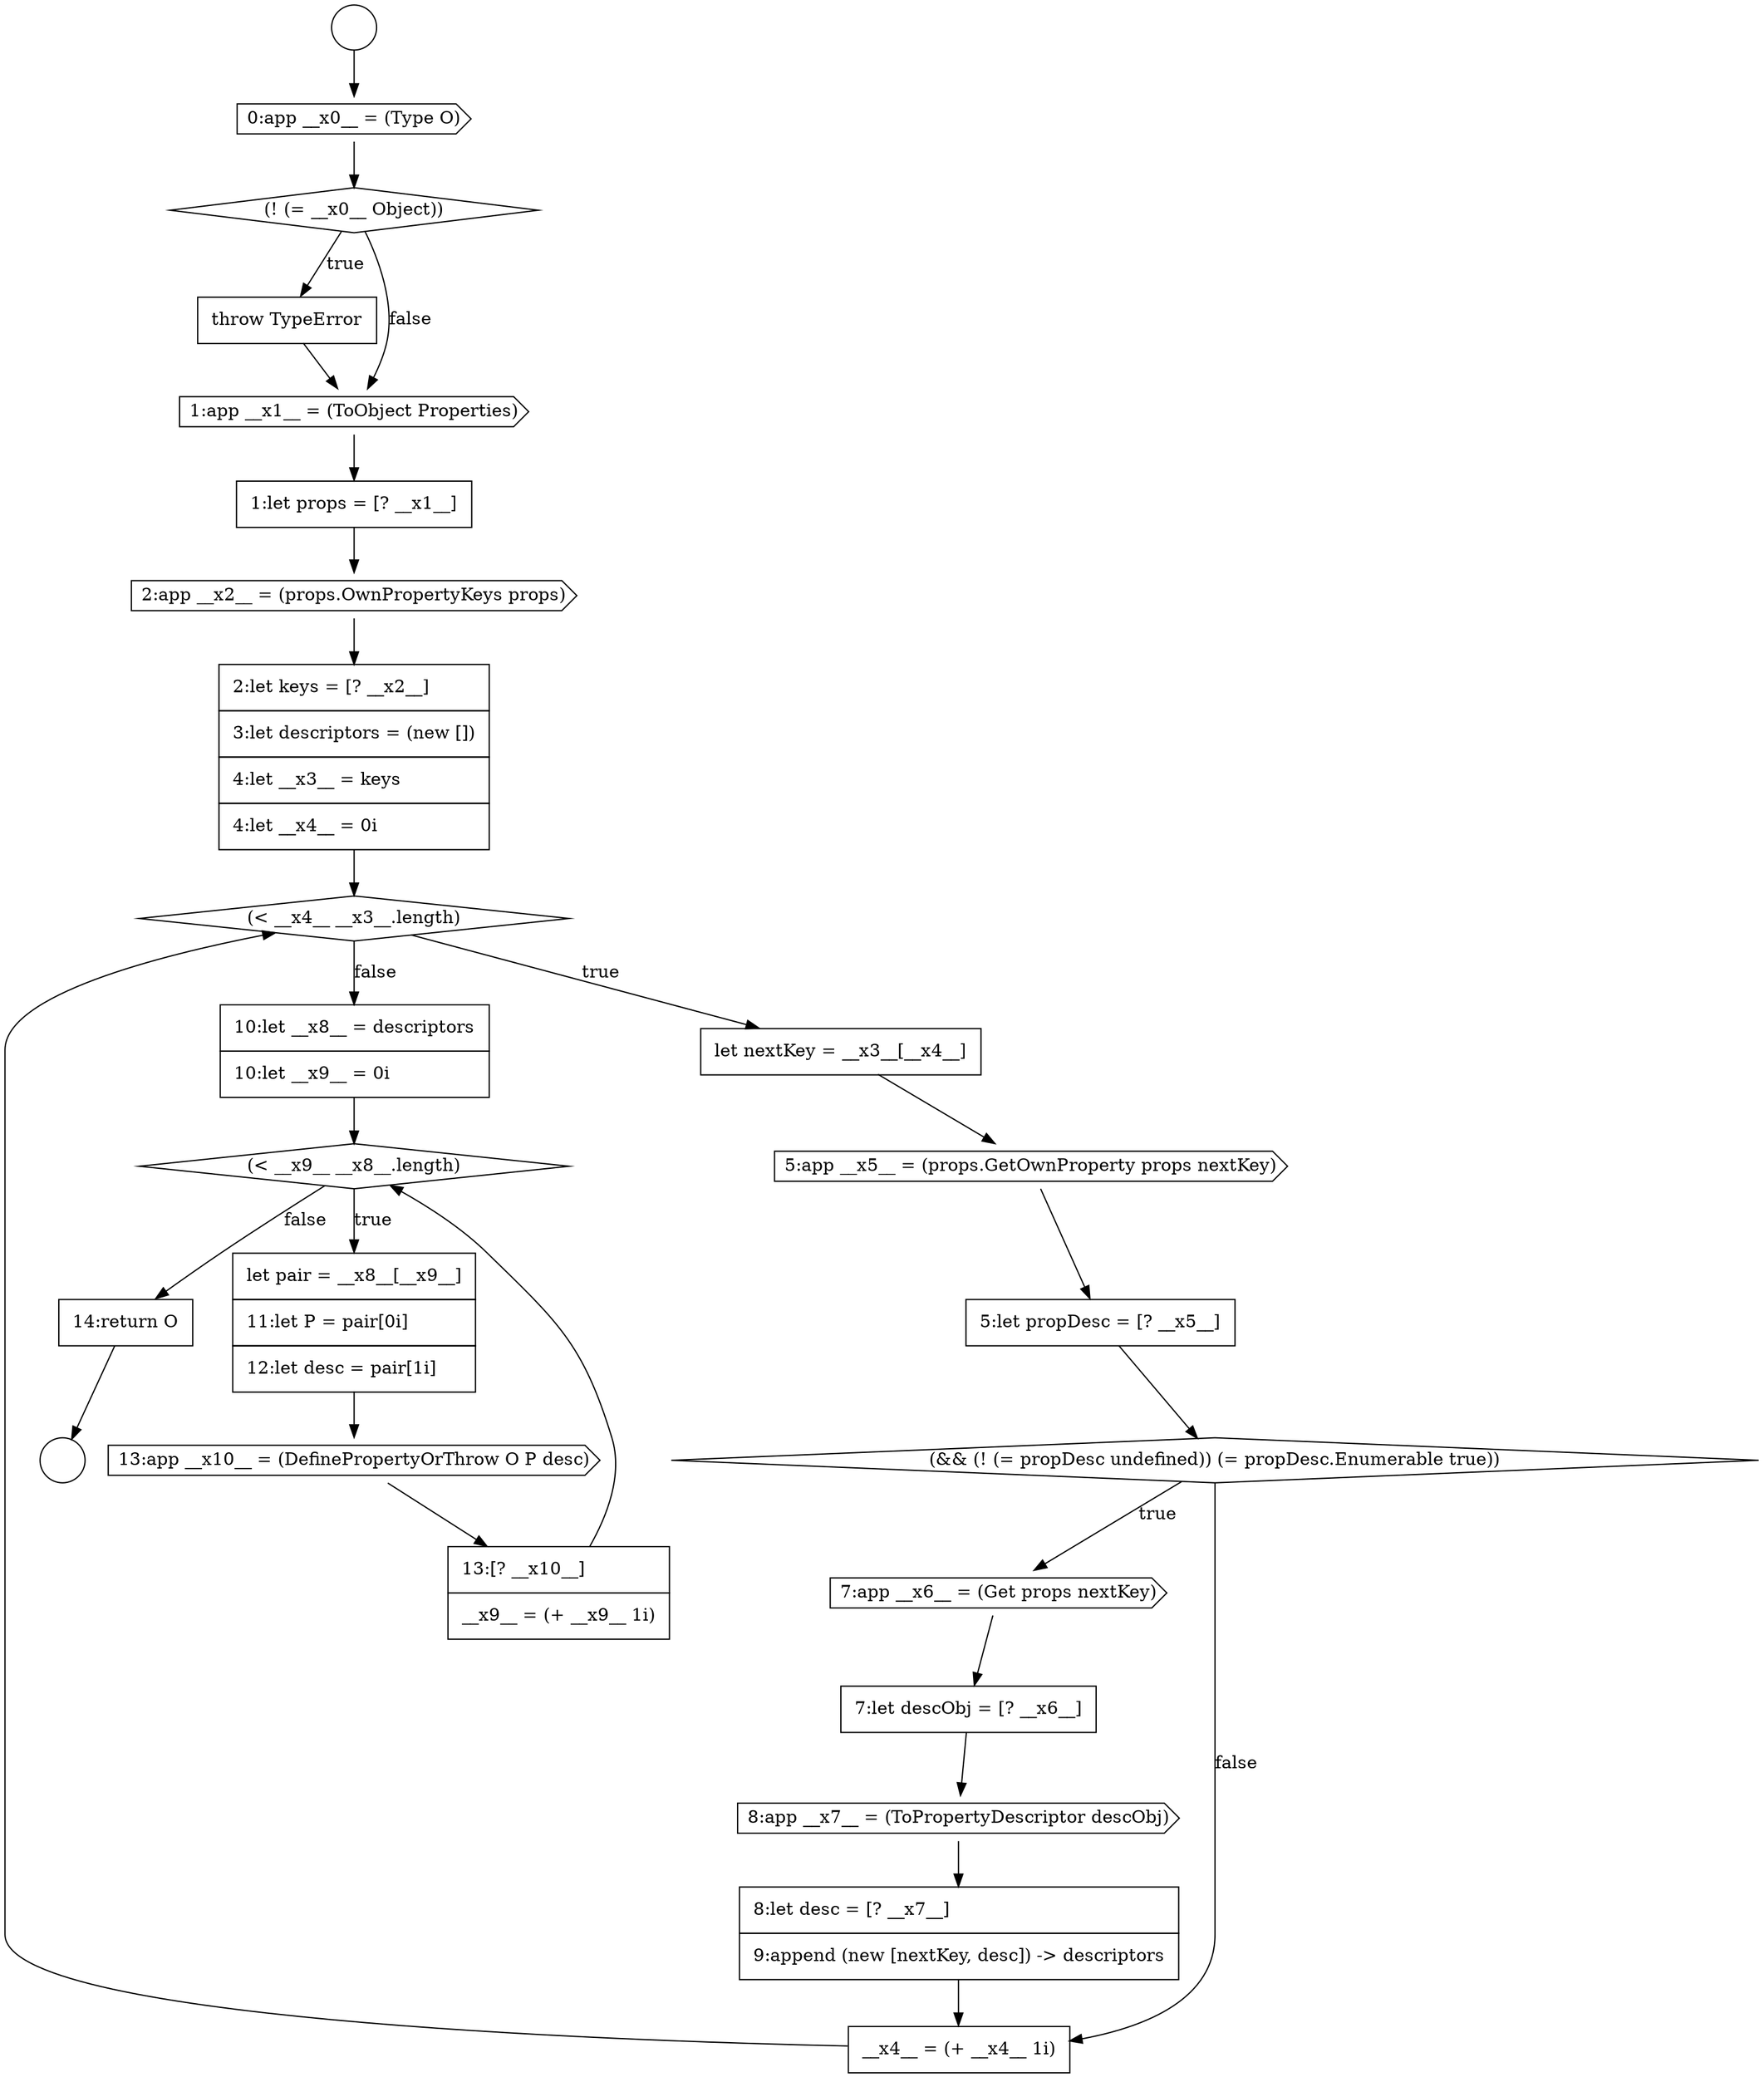 digraph {
  node12299 [shape=circle label=" " color="black" fillcolor="white" style=filled]
  node12303 [shape=none, margin=0, label=<<font color="black">
    <table border="0" cellborder="1" cellspacing="0" cellpadding="10">
      <tr><td align="left">throw TypeError</td></tr>
    </table>
  </font>> color="black" fillcolor="white" style=filled]
  node12319 [shape=diamond, label=<<font color="black">(&lt; __x9__ __x8__.length)</font>> color="black" fillcolor="white" style=filled]
  node12300 [shape=circle label=" " color="black" fillcolor="white" style=filled]
  node12314 [shape=none, margin=0, label=<<font color="black">
    <table border="0" cellborder="1" cellspacing="0" cellpadding="10">
      <tr><td align="left">7:let descObj = [? __x6__]</td></tr>
    </table>
  </font>> color="black" fillcolor="white" style=filled]
  node12310 [shape=cds, label=<<font color="black">5:app __x5__ = (props.GetOwnProperty props nextKey)</font>> color="black" fillcolor="white" style=filled]
  node12313 [shape=cds, label=<<font color="black">7:app __x6__ = (Get props nextKey)</font>> color="black" fillcolor="white" style=filled]
  node12302 [shape=diamond, label=<<font color="black">(! (= __x0__ Object))</font>> color="black" fillcolor="white" style=filled]
  node12323 [shape=none, margin=0, label=<<font color="black">
    <table border="0" cellborder="1" cellspacing="0" cellpadding="10">
      <tr><td align="left">14:return O</td></tr>
    </table>
  </font>> color="black" fillcolor="white" style=filled]
  node12316 [shape=none, margin=0, label=<<font color="black">
    <table border="0" cellborder="1" cellspacing="0" cellpadding="10">
      <tr><td align="left">8:let desc = [? __x7__]</td></tr>
      <tr><td align="left">9:append (new [nextKey, desc]) -&gt; descriptors</td></tr>
    </table>
  </font>> color="black" fillcolor="white" style=filled]
  node12311 [shape=none, margin=0, label=<<font color="black">
    <table border="0" cellborder="1" cellspacing="0" cellpadding="10">
      <tr><td align="left">5:let propDesc = [? __x5__]</td></tr>
    </table>
  </font>> color="black" fillcolor="white" style=filled]
  node12315 [shape=cds, label=<<font color="black">8:app __x7__ = (ToPropertyDescriptor descObj)</font>> color="black" fillcolor="white" style=filled]
  node12306 [shape=cds, label=<<font color="black">2:app __x2__ = (props.OwnPropertyKeys props)</font>> color="black" fillcolor="white" style=filled]
  node12321 [shape=cds, label=<<font color="black">13:app __x10__ = (DefinePropertyOrThrow O P desc)</font>> color="black" fillcolor="white" style=filled]
  node12304 [shape=cds, label=<<font color="black">1:app __x1__ = (ToObject Properties)</font>> color="black" fillcolor="white" style=filled]
  node12305 [shape=none, margin=0, label=<<font color="black">
    <table border="0" cellborder="1" cellspacing="0" cellpadding="10">
      <tr><td align="left">1:let props = [? __x1__]</td></tr>
    </table>
  </font>> color="black" fillcolor="white" style=filled]
  node12318 [shape=none, margin=0, label=<<font color="black">
    <table border="0" cellborder="1" cellspacing="0" cellpadding="10">
      <tr><td align="left">10:let __x8__ = descriptors</td></tr>
      <tr><td align="left">10:let __x9__ = 0i</td></tr>
    </table>
  </font>> color="black" fillcolor="white" style=filled]
  node12317 [shape=none, margin=0, label=<<font color="black">
    <table border="0" cellborder="1" cellspacing="0" cellpadding="10">
      <tr><td align="left">__x4__ = (+ __x4__ 1i)</td></tr>
    </table>
  </font>> color="black" fillcolor="white" style=filled]
  node12301 [shape=cds, label=<<font color="black">0:app __x0__ = (Type O)</font>> color="black" fillcolor="white" style=filled]
  node12322 [shape=none, margin=0, label=<<font color="black">
    <table border="0" cellborder="1" cellspacing="0" cellpadding="10">
      <tr><td align="left">13:[? __x10__]</td></tr>
      <tr><td align="left">__x9__ = (+ __x9__ 1i)</td></tr>
    </table>
  </font>> color="black" fillcolor="white" style=filled]
  node12309 [shape=none, margin=0, label=<<font color="black">
    <table border="0" cellborder="1" cellspacing="0" cellpadding="10">
      <tr><td align="left">let nextKey = __x3__[__x4__]</td></tr>
    </table>
  </font>> color="black" fillcolor="white" style=filled]
  node12308 [shape=diamond, label=<<font color="black">(&lt; __x4__ __x3__.length)</font>> color="black" fillcolor="white" style=filled]
  node12312 [shape=diamond, label=<<font color="black">(&amp;&amp; (! (= propDesc undefined)) (= propDesc.Enumerable true))</font>> color="black" fillcolor="white" style=filled]
  node12307 [shape=none, margin=0, label=<<font color="black">
    <table border="0" cellborder="1" cellspacing="0" cellpadding="10">
      <tr><td align="left">2:let keys = [? __x2__]</td></tr>
      <tr><td align="left">3:let descriptors = (new [])</td></tr>
      <tr><td align="left">4:let __x3__ = keys</td></tr>
      <tr><td align="left">4:let __x4__ = 0i</td></tr>
    </table>
  </font>> color="black" fillcolor="white" style=filled]
  node12320 [shape=none, margin=0, label=<<font color="black">
    <table border="0" cellborder="1" cellspacing="0" cellpadding="10">
      <tr><td align="left">let pair = __x8__[__x9__]</td></tr>
      <tr><td align="left">11:let P = pair[0i]</td></tr>
      <tr><td align="left">12:let desc = pair[1i]</td></tr>
    </table>
  </font>> color="black" fillcolor="white" style=filled]
  node12307 -> node12308 [ color="black"]
  node12303 -> node12304 [ color="black"]
  node12313 -> node12314 [ color="black"]
  node12323 -> node12300 [ color="black"]
  node12314 -> node12315 [ color="black"]
  node12306 -> node12307 [ color="black"]
  node12311 -> node12312 [ color="black"]
  node12305 -> node12306 [ color="black"]
  node12315 -> node12316 [ color="black"]
  node12312 -> node12313 [label=<<font color="black">true</font>> color="black"]
  node12312 -> node12317 [label=<<font color="black">false</font>> color="black"]
  node12322 -> node12319 [ color="black"]
  node12321 -> node12322 [ color="black"]
  node12301 -> node12302 [ color="black"]
  node12309 -> node12310 [ color="black"]
  node12319 -> node12320 [label=<<font color="black">true</font>> color="black"]
  node12319 -> node12323 [label=<<font color="black">false</font>> color="black"]
  node12317 -> node12308 [ color="black"]
  node12302 -> node12303 [label=<<font color="black">true</font>> color="black"]
  node12302 -> node12304 [label=<<font color="black">false</font>> color="black"]
  node12299 -> node12301 [ color="black"]
  node12304 -> node12305 [ color="black"]
  node12316 -> node12317 [ color="black"]
  node12310 -> node12311 [ color="black"]
  node12308 -> node12309 [label=<<font color="black">true</font>> color="black"]
  node12308 -> node12318 [label=<<font color="black">false</font>> color="black"]
  node12320 -> node12321 [ color="black"]
  node12318 -> node12319 [ color="black"]
}

